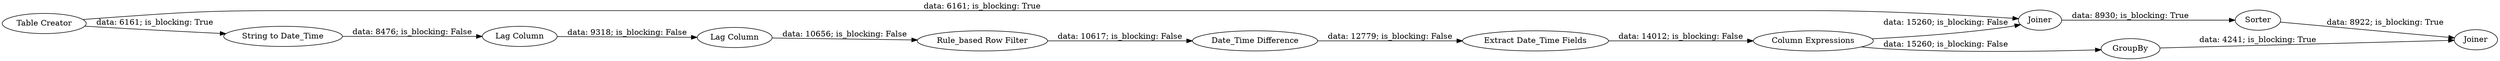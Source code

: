 digraph {
	"5271571906340435480_15" [label=GroupBy]
	"5271571906340435480_17" [label=Joiner]
	"5271571906340435480_7" [label="Extract Date_Time Fields"]
	"5271571906340435480_4" [label="Rule_based Row Filter"]
	"5271571906340435480_3" [label="Lag Column"]
	"5271571906340435480_19" [label=Sorter]
	"5271571906340435480_16" [label=Joiner]
	"5271571906340435480_14" [label="Column Expressions"]
	"5271571906340435480_6" [label="Date_Time Difference"]
	"5271571906340435480_5" [label="String to Date_Time"]
	"5271571906340435480_2" [label="Lag Column"]
	"5271571906340435480_1" [label="Table Creator"]
	"5271571906340435480_2" -> "5271571906340435480_3" [label="data: 9318; is_blocking: False"]
	"5271571906340435480_14" -> "5271571906340435480_17" [label="data: 15260; is_blocking: False"]
	"5271571906340435480_3" -> "5271571906340435480_4" [label="data: 10656; is_blocking: False"]
	"5271571906340435480_19" -> "5271571906340435480_16" [label="data: 8922; is_blocking: True"]
	"5271571906340435480_5" -> "5271571906340435480_2" [label="data: 8476; is_blocking: False"]
	"5271571906340435480_4" -> "5271571906340435480_6" [label="data: 10617; is_blocking: False"]
	"5271571906340435480_1" -> "5271571906340435480_17" [label="data: 6161; is_blocking: True"]
	"5271571906340435480_1" -> "5271571906340435480_5" [label="data: 6161; is_blocking: True"]
	"5271571906340435480_14" -> "5271571906340435480_15" [label="data: 15260; is_blocking: False"]
	"5271571906340435480_17" -> "5271571906340435480_19" [label="data: 8930; is_blocking: True"]
	"5271571906340435480_15" -> "5271571906340435480_16" [label="data: 4241; is_blocking: True"]
	"5271571906340435480_7" -> "5271571906340435480_14" [label="data: 14012; is_blocking: False"]
	"5271571906340435480_6" -> "5271571906340435480_7" [label="data: 12779; is_blocking: False"]
	rankdir=LR
}
